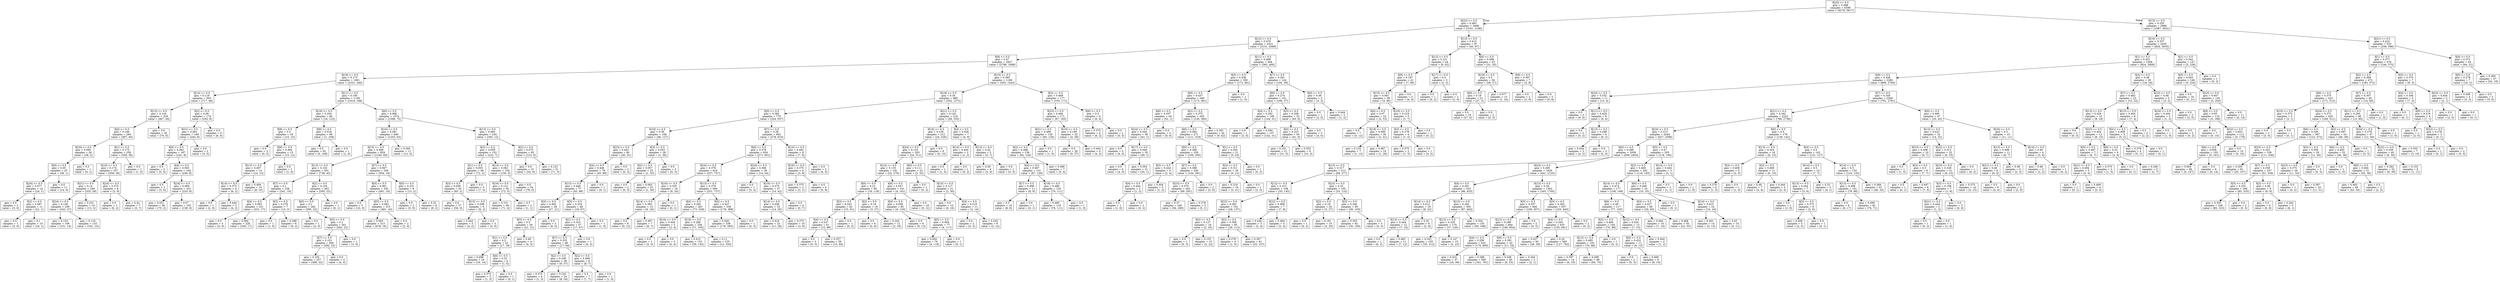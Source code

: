 digraph Tree {
node [shape=box] ;
0 [label="X[20] <= 0.5\ngini = 0.488\nsamples = 6396\nvalue = [4278, 5817]"] ;
1 [label="X[22] <= 0.5\ngini = 0.483\nsamples = 3408\nvalue = [3191, 2186]"] ;
0 -> 1 [labeldistance=2.5, labelangle=45, headlabel="True"] ;
2 [label="X[12] <= 0.5\ngini = 0.479\nsamples = 3321\nvalue = [3151, 2089]"] ;
1 -> 2 ;
3 [label="X[9] <= 0.5\ngini = 0.47\nsamples = 2827\nvalue = [2786, 1689]"] ;
2 -> 3 ;
4 [label="X[19] <= 0.5\ngini = 0.173\nsamples = 1661\nvalue = [2331, 246]"] ;
3 -> 4 ;
5 [label="X[14] <= 0.5\ngini = 0.118\nsamples = 503\nvalue = [717, 48]"] ;
4 -> 5 ;
6 [label="X[15] <= 0.5\ngini = 0.145\nsamples = 329\nvalue = [467, 40]"] ;
5 -> 6 ;
7 [label="X[4] <= 0.5\ngini = 0.166\nsamples = 284\nvalue = [397, 40]"] ;
6 -> 7 ;
8 [label="X[16] <= 0.5\ngini = 0.095\nsamples = 26\nvalue = [38, 2]"] ;
7 -> 8 ;
9 [label="X[0] <= 0.5\ngini = 0.05\nsamples = 25\nvalue = [38, 1]"] ;
8 -> 9 ;
10 [label="X[24] <= 0.5\ngini = 0.077\nsamples = 14\nvalue = [24, 1]"] ;
9 -> 10 ;
11 [label="gini = 0.0\nsamples = 3\nvalue = [3, 0]"] ;
10 -> 11 ;
12 [label="X[2] <= 0.5\ngini = 0.087\nsamples = 11\nvalue = [21, 1]"] ;
10 -> 12 ;
13 [label="gini = 0.0\nsamples = 1\nvalue = [3, 0]"] ;
12 -> 13 ;
14 [label="gini = 0.1\nsamples = 10\nvalue = [18, 1]"] ;
12 -> 14 ;
15 [label="gini = 0.0\nsamples = 11\nvalue = [14, 0]"] ;
9 -> 15 ;
16 [label="gini = 0.0\nsamples = 1\nvalue = [0, 1]"] ;
8 -> 16 ;
17 [label="X[1] <= 0.5\ngini = 0.173\nsamples = 258\nvalue = [359, 38]"] ;
7 -> 17 ;
18 [label="X[16] <= 0.5\ngini = 0.174\nsamples = 257\nvalue = [358, 38]"] ;
17 -> 18 ;
19 [label="X[21] <= 0.5\ngini = 0.14\nsamples = 249\nvalue = [355, 29]"] ;
18 -> 19 ;
20 [label="X[24] <= 0.5\ngini = 0.136\nsamples = 239\nvalue = [342, 27]"] ;
19 -> 20 ;
21 [label="gini = 0.155\nsamples = 106\nvalue = [151, 14]"] ;
20 -> 21 ;
22 [label="gini = 0.119\nsamples = 133\nvalue = [191, 13]"] ;
20 -> 22 ;
23 [label="gini = 0.231\nsamples = 10\nvalue = [13, 2]"] ;
19 -> 23 ;
24 [label="X[24] <= 0.5\ngini = 0.375\nsamples = 8\nvalue = [3, 9]"] ;
18 -> 24 ;
25 [label="gini = 0.0\nsamples = 1\nvalue = [0, 2]"] ;
24 -> 25 ;
26 [label="gini = 0.42\nsamples = 7\nvalue = [3, 7]"] ;
24 -> 26 ;
27 [label="gini = 0.0\nsamples = 1\nvalue = [1, 0]"] ;
17 -> 27 ;
28 [label="gini = 0.0\nsamples = 45\nvalue = [70, 0]"] ;
6 -> 28 ;
29 [label="X[2] <= 0.5\ngini = 0.06\nsamples = 174\nvalue = [250, 8]"] ;
5 -> 29 ;
30 [label="X[21] <= 0.5\ngini = 0.061\nsamples = 169\nvalue = [244, 8]"] ;
29 -> 30 ;
31 [label="X[0] <= 0.5\ngini = 0.062\nsamples = 167\nvalue = [241, 8]"] ;
30 -> 31 ;
32 [label="gini = 0.0\nsamples = 3\nvalue = [5, 0]"] ;
31 -> 32 ;
33 [label="X[4] <= 0.5\ngini = 0.063\nsamples = 164\nvalue = [236, 8]"] ;
31 -> 33 ;
34 [label="gini = 0.0\nsamples = 3\nvalue = [3, 0]"] ;
33 -> 34 ;
35 [label="X[24] <= 0.5\ngini = 0.064\nsamples = 161\nvalue = [233, 8]"] ;
33 -> 35 ;
36 [label="gini = 0.051\nsamples = 56\nvalue = [75, 2]"] ;
35 -> 36 ;
37 [label="gini = 0.07\nsamples = 105\nvalue = [158, 6]"] ;
35 -> 37 ;
38 [label="gini = 0.0\nsamples = 2\nvalue = [3, 0]"] ;
30 -> 38 ;
39 [label="gini = 0.0\nsamples = 5\nvalue = [6, 0]"] ;
29 -> 39 ;
40 [label="X[11] <= 0.5\ngini = 0.195\nsamples = 1158\nvalue = [1614, 198]"] ;
4 -> 40 ;
41 [label="X[16] <= 0.5\ngini = 0.204\nsamples = 84\nvalue = [16, 123]"] ;
40 -> 41 ;
42 [label="X[8] <= 0.5\ngini = 0.5\nsamples = 18\nvalue = [15, 15]"] ;
41 -> 42 ;
43 [label="gini = 0.0\nsamples = 3\nvalue = [0, 3]"] ;
42 -> 43 ;
44 [label="X[6] <= 0.5\ngini = 0.494\nsamples = 15\nvalue = [15, 12]"] ;
42 -> 44 ;
45 [label="X[13] <= 0.5\ngini = 0.497\nsamples = 14\nvalue = [14, 12]"] ;
44 -> 45 ;
46 [label="X[14] <= 0.5\ngini = 0.375\nsamples = 4\nvalue = [6, 2]"] ;
45 -> 46 ;
47 [label="gini = 0.0\nsamples = 1\nvalue = [2, 0]"] ;
46 -> 47 ;
48 [label="gini = 0.444\nsamples = 3\nvalue = [4, 2]"] ;
46 -> 48 ;
49 [label="gini = 0.494\nsamples = 10\nvalue = [8, 10]"] ;
45 -> 49 ;
50 [label="gini = 0.0\nsamples = 1\nvalue = [1, 0]"] ;
44 -> 50 ;
51 [label="X[8] <= 0.5\ngini = 0.018\nsamples = 66\nvalue = [1, 108]"] ;
41 -> 51 ;
52 [label="gini = 0.0\nsamples = 65\nvalue = [0, 108]"] ;
51 -> 52 ;
53 [label="gini = 0.0\nsamples = 1\nvalue = [1, 0]"] ;
51 -> 53 ;
54 [label="X[6] <= 0.5\ngini = 0.086\nsamples = 1074\nvalue = [1598, 75]"] ;
40 -> 54 ;
55 [label="X[16] <= 0.5\ngini = 0.091\nsamples = 840\nvalue = [1253, 63]"] ;
54 -> 55 ;
56 [label="X[15] <= 0.5\ngini = 0.088\nsamples = 829\nvalue = [1240, 60]"] ;
55 -> 56 ;
57 [label="X[13] <= 0.5\ngini = 0.102\nsamples = 501\nvalue = [736, 42]"] ;
56 -> 57 ;
58 [label="X[7] <= 0.5\ngini = 0.1\nsamples = 238\nvalue = [341, 19]"] ;
57 -> 58 ;
59 [label="X[4] <= 0.5\ngini = 0.093\nsamples = 231\nvalue = [331, 17]"] ;
58 -> 59 ;
60 [label="gini = 0.0\nsamples = 3\nvalue = [5, 0]"] ;
59 -> 60 ;
61 [label="gini = 0.094\nsamples = 228\nvalue = [326, 17]"] ;
59 -> 61 ;
62 [label="X[3] <= 0.5\ngini = 0.278\nsamples = 7\nvalue = [10, 2]"] ;
58 -> 62 ;
63 [label="gini = 0.0\nsamples = 1\nvalue = [1, 0]"] ;
62 -> 63 ;
64 [label="gini = 0.298\nsamples = 6\nvalue = [9, 2]"] ;
62 -> 64 ;
65 [label="X[2] <= 0.5\ngini = 0.104\nsamples = 263\nvalue = [395, 23]"] ;
57 -> 65 ;
66 [label="X[0] <= 0.5\ngini = 0.1\nsamples = 262\nvalue = [395, 22]"] ;
65 -> 66 ;
67 [label="gini = 0.0\nsamples = 1\nvalue = [2, 0]"] ;
66 -> 67 ;
68 [label="X[5] <= 0.5\ngini = 0.1\nsamples = 261\nvalue = [393, 22]"] ;
66 -> 68 ;
69 [label="X[7] <= 0.5\ngini = 0.101\nsamples = 260\nvalue = [392, 22]"] ;
68 -> 69 ;
70 [label="gini = 0.102\nsamples = 257\nvalue = [388, 22]"] ;
69 -> 70 ;
71 [label="gini = 0.0\nsamples = 3\nvalue = [4, 0]"] ;
69 -> 71 ;
72 [label="gini = 0.0\nsamples = 1\nvalue = [1, 0]"] ;
68 -> 72 ;
73 [label="gini = 0.0\nsamples = 1\nvalue = [0, 1]"] ;
65 -> 73 ;
74 [label="X[7] <= 0.5\ngini = 0.067\nsamples = 328\nvalue = [504, 18]"] ;
56 -> 74 ;
75 [label="X[0] <= 0.5\ngini = 0.061\nsamples = 320\nvalue = [491, 16]"] ;
74 -> 75 ;
76 [label="gini = 0.0\nsamples = 5\nvalue = [10, 0]"] ;
75 -> 76 ;
77 [label="X[5] <= 0.5\ngini = 0.062\nsamples = 315\nvalue = [481, 16]"] ;
75 -> 77 ;
78 [label="gini = 0.063\nsamples = 313\nvalue = [478, 16]"] ;
77 -> 78 ;
79 [label="gini = 0.0\nsamples = 2\nvalue = [3, 0]"] ;
77 -> 79 ;
80 [label="X[0] <= 0.5\ngini = 0.231\nsamples = 8\nvalue = [13, 2]"] ;
74 -> 80 ;
81 [label="gini = 0.0\nsamples = 2\nvalue = [5, 0]"] ;
80 -> 81 ;
82 [label="gini = 0.32\nsamples = 6\nvalue = [8, 2]"] ;
80 -> 82 ;
83 [label="gini = 0.305\nsamples = 11\nvalue = [13, 3]"] ;
55 -> 83 ;
84 [label="X[13] <= 0.5\ngini = 0.065\nsamples = 234\nvalue = [345, 12]"] ;
54 -> 84 ;
85 [label="X[2] <= 0.5\ngini = 0.059\nsamples = 152\nvalue = [222, 7]"] ;
84 -> 85 ;
86 [label="X[1] <= 0.5\ngini = 0.053\nsamples = 48\nvalue = [72, 2]"] ;
85 -> 86 ;
87 [label="X[3] <= 0.5\ngini = 0.058\nsamples = 43\nvalue = [65, 2]"] ;
86 -> 87 ;
88 [label="gini = 0.0\nsamples = 37\nvalue = [56, 0]"] ;
87 -> 88 ;
89 [label="X[15] <= 0.5\ngini = 0.298\nsamples = 6\nvalue = [9, 2]"] ;
87 -> 89 ;
90 [label="gini = 0.444\nsamples = 3\nvalue = [4, 2]"] ;
89 -> 90 ;
91 [label="gini = 0.0\nsamples = 3\nvalue = [5, 0]"] ;
89 -> 91 ;
92 [label="gini = 0.0\nsamples = 5\nvalue = [7, 0]"] ;
86 -> 92 ;
93 [label="X[14] <= 0.5\ngini = 0.062\nsamples = 104\nvalue = [150, 5]"] ;
85 -> 93 ;
94 [label="X[16] <= 0.5\ngini = 0.121\nsamples = 50\nvalue = [72, 5]"] ;
93 -> 94 ;
95 [label="gini = 0.101\nsamples = 48\nvalue = [71, 4]"] ;
94 -> 95 ;
96 [label="gini = 0.5\nsamples = 2\nvalue = [1, 1]"] ;
94 -> 96 ;
97 [label="gini = 0.0\nsamples = 54\nvalue = [78, 0]"] ;
93 -> 97 ;
98 [label="X[2] <= 0.5\ngini = 0.075\nsamples = 82\nvalue = [123, 5]"] ;
84 -> 98 ;
99 [label="gini = 0.0\nsamples = 31\nvalue = [52, 0]"] ;
98 -> 99 ;
100 [label="gini = 0.123\nsamples = 51\nvalue = [71, 5]"] ;
98 -> 100 ;
101 [label="X[15] <= 0.5\ngini = 0.365\nsamples = 1166\nvalue = [455, 1443]"] ;
3 -> 101 ;
102 [label="X[18] <= 0.5\ngini = 0.34\nsamples = 989\nvalue = [352, 1272]"] ;
101 -> 102 ;
103 [label="X[0] <= 0.5\ngini = 0.382\nsamples = 770\nvalue = [324, 937]"] ;
102 -> 103 ;
104 [label="X[16] <= 0.5\ngini = 0.39\nsamples = 108\nvalue = [46, 127]"] ;
103 -> 104 ;
105 [label="X[23] <= 0.5\ngini = 0.443\nsamples = 80\nvalue = [45, 91]"] ;
104 -> 105 ;
106 [label="X[4] <= 0.5\ngini = 0.446\nsamples = 78\nvalue = [45, 89]"] ;
105 -> 106 ;
107 [label="X[13] <= 0.5\ngini = 0.448\nsamples = 77\nvalue = [45, 88]"] ;
106 -> 107 ;
108 [label="X[3] <= 0.5\ngini = 0.492\nsamples = 29\nvalue = [27, 21]"] ;
107 -> 108 ;
109 [label="X[5] <= 0.5\ngini = 0.5\nsamples = 26\nvalue = [21, 21]"] ;
108 -> 109 ;
110 [label="X[1] <= 0.5\ngini = 0.5\nsamples = 22\nvalue = [17, 18]"] ;
109 -> 110 ;
111 [label="gini = 0.498\nsamples = 18\nvalue = [16, 14]"] ;
110 -> 111 ;
112 [label="X[6] <= 0.5\ngini = 0.32\nsamples = 4\nvalue = [1, 4]"] ;
110 -> 112 ;
113 [label="gini = 0.375\nsamples = 3\nvalue = [1, 3]"] ;
112 -> 113 ;
114 [label="gini = 0.0\nsamples = 1\nvalue = [0, 1]"] ;
112 -> 114 ;
115 [label="gini = 0.49\nsamples = 4\nvalue = [4, 3]"] ;
109 -> 115 ;
116 [label="gini = 0.0\nsamples = 3\nvalue = [6, 0]"] ;
108 -> 116 ;
117 [label="X[5] <= 0.5\ngini = 0.334\nsamples = 48\nvalue = [18, 67]"] ;
107 -> 117 ;
118 [label="X[1] <= 0.5\ngini = 0.323\nsamples = 47\nvalue = [17, 67]"] ;
117 -> 118 ;
119 [label="X[7] <= 0.5\ngini = 0.332\nsamples = 46\nvalue = [17, 64]"] ;
118 -> 119 ;
120 [label="X[2] <= 0.5\ngini = 0.236\nsamples = 38\nvalue = [9, 57]"] ;
119 -> 120 ;
121 [label="gini = 0.375\nsamples = 4\nvalue = [1, 3]"] ;
120 -> 121 ;
122 [label="gini = 0.225\nsamples = 34\nvalue = [8, 54]"] ;
120 -> 122 ;
123 [label="X[2] <= 0.5\ngini = 0.498\nsamples = 8\nvalue = [8, 7]"] ;
119 -> 123 ;
124 [label="gini = 0.5\nsamples = 7\nvalue = [7, 7]"] ;
123 -> 124 ;
125 [label="gini = 0.0\nsamples = 1\nvalue = [1, 0]"] ;
123 -> 125 ;
126 [label="gini = 0.0\nsamples = 1\nvalue = [0, 3]"] ;
118 -> 126 ;
127 [label="gini = 0.0\nsamples = 1\nvalue = [1, 0]"] ;
117 -> 127 ;
128 [label="gini = 0.0\nsamples = 1\nvalue = [0, 1]"] ;
106 -> 128 ;
129 [label="gini = 0.0\nsamples = 2\nvalue = [0, 2]"] ;
105 -> 129 ;
130 [label="X[3] <= 0.5\ngini = 0.053\nsamples = 28\nvalue = [1, 36]"] ;
104 -> 130 ;
131 [label="X[2] <= 0.5\ngini = 0.057\nsamples = 25\nvalue = [1, 33]"] ;
130 -> 131 ;
132 [label="gini = 0.0\nsamples = 2\nvalue = [0, 3]"] ;
131 -> 132 ;
133 [label="gini = 0.062\nsamples = 23\nvalue = [1, 30]"] ;
131 -> 133 ;
134 [label="gini = 0.0\nsamples = 3\nvalue = [0, 3]"] ;
130 -> 134 ;
135 [label="X[7] <= 0.5\ngini = 0.38\nsamples = 662\nvalue = [278, 810]"] ;
103 -> 135 ;
136 [label="X[6] <= 0.5\ngini = 0.378\nsamples = 654\nvalue = [271, 801]"] ;
135 -> 136 ;
137 [label="X[24] <= 0.5\ngini = 0.378\nsamples = 616\nvalue = [257, 757]"] ;
136 -> 137 ;
138 [label="X[16] <= 0.5\ngini = 0.355\nsamples = 16\nvalue = [6, 20]"] ;
137 -> 138 ;
139 [label="X[14] <= 0.5\ngini = 0.365\nsamples = 15\nvalue = [6, 19]"] ;
138 -> 139 ;
140 [label="gini = 0.0\nsamples = 8\nvalue = [0, 12]"] ;
139 -> 140 ;
141 [label="gini = 0.497\nsamples = 7\nvalue = [6, 7]"] ;
139 -> 141 ;
142 [label="gini = 0.0\nsamples = 1\nvalue = [0, 1]"] ;
138 -> 142 ;
143 [label="X[13] <= 0.5\ngini = 0.379\nsamples = 600\nvalue = [251, 737]"] ;
137 -> 143 ;
144 [label="X[4] <= 0.5\ngini = 0.292\nsamples = 261\nvalue = [73, 339]"] ;
143 -> 144 ;
145 [label="X[16] <= 0.5\ngini = 0.444\nsamples = 3\nvalue = [2, 4]"] ;
144 -> 145 ;
146 [label="gini = 0.0\nsamples = 1\nvalue = [2, 0]"] ;
145 -> 146 ;
147 [label="gini = 0.0\nsamples = 2\nvalue = [0, 4]"] ;
145 -> 147 ;
148 [label="X[16] <= 0.5\ngini = 0.289\nsamples = 258\nvalue = [71, 335]"] ;
144 -> 148 ;
149 [label="gini = 0.415\nsamples = 133\nvalue = [59, 142]"] ;
148 -> 149 ;
150 [label="gini = 0.11\nsamples = 125\nvalue = [12, 193]"] ;
148 -> 150 ;
151 [label="X[5] <= 0.5\ngini = 0.427\nsamples = 339\nvalue = [178, 398]"] ;
143 -> 151 ;
152 [label="gini = 0.428\nsamples = 338\nvalue = [178, 395]"] ;
151 -> 152 ;
153 [label="gini = 0.0\nsamples = 1\nvalue = [0, 3]"] ;
151 -> 153 ;
154 [label="X[24] <= 0.5\ngini = 0.366\nsamples = 38\nvalue = [14, 44]"] ;
136 -> 154 ;
155 [label="gini = 0.0\nsamples = 1\nvalue = [0, 2]"] ;
154 -> 155 ;
156 [label="X[16] <= 0.5\ngini = 0.375\nsamples = 37\nvalue = [14, 42]"] ;
154 -> 156 ;
157 [label="X[14] <= 0.5\ngini = 0.408\nsamples = 33\nvalue = [14, 35]"] ;
156 -> 157 ;
158 [label="gini = 0.418\nsamples = 23\nvalue = [11, 26]"] ;
157 -> 158 ;
159 [label="gini = 0.375\nsamples = 10\nvalue = [3, 9]"] ;
157 -> 159 ;
160 [label="gini = 0.0\nsamples = 4\nvalue = [0, 7]"] ;
156 -> 160 ;
161 [label="X[14] <= 0.5\ngini = 0.492\nsamples = 8\nvalue = [7, 9]"] ;
135 -> 161 ;
162 [label="X[16] <= 0.5\ngini = 0.375\nsamples = 6\nvalue = [3, 9]"] ;
161 -> 162 ;
163 [label="gini = 0.375\nsamples = 2\nvalue = [3, 1]"] ;
162 -> 163 ;
164 [label="gini = 0.0\nsamples = 4\nvalue = [0, 8]"] ;
162 -> 164 ;
165 [label="gini = 0.0\nsamples = 2\nvalue = [4, 0]"] ;
161 -> 165 ;
166 [label="X[21] <= 0.5\ngini = 0.142\nsamples = 219\nvalue = [28, 335]"] ;
102 -> 166 ;
167 [label="X[16] <= 0.5\ngini = 0.128\nsamples = 212\nvalue = [24, 326]"] ;
166 -> 167 ;
168 [label="X[24] <= 0.5\ngini = 0.133\nsamples = 203\nvalue = [24, 311]"] ;
167 -> 168 ;
169 [label="X[14] <= 0.5\ngini = 0.135\nsamples = 181\nvalue = [22, 279]"] ;
168 -> 169 ;
170 [label="X[6] <= 0.5\ngini = 0.23\nsamples = 80\nvalue = [18, 118]"] ;
169 -> 170 ;
171 [label="X[3] <= 0.5\ngini = 0.243\nsamples = 62\nvalue = [15, 91]"] ;
170 -> 171 ;
172 [label="X[4] <= 0.5\ngini = 0.247\nsamples = 61\nvalue = [15, 89]"] ;
171 -> 172 ;
173 [label="gini = 0.0\nsamples = 3\nvalue = [0, 5]"] ;
172 -> 173 ;
174 [label="gini = 0.257\nsamples = 58\nvalue = [15, 84]"] ;
172 -> 174 ;
175 [label="gini = 0.0\nsamples = 1\nvalue = [0, 2]"] ;
171 -> 175 ;
176 [label="X[2] <= 0.5\ngini = 0.18\nsamples = 18\nvalue = [3, 27]"] ;
170 -> 176 ;
177 [label="gini = 0.0\nsamples = 6\nvalue = [0, 9]"] ;
176 -> 177 ;
178 [label="gini = 0.245\nsamples = 12\nvalue = [3, 18]"] ;
176 -> 178 ;
179 [label="X[6] <= 0.5\ngini = 0.047\nsamples = 101\nvalue = [4, 161]"] ;
169 -> 179 ;
180 [label="X[0] <= 0.5\ngini = 0.058\nsamples = 83\nvalue = [4, 130]"] ;
179 -> 180 ;
181 [label="gini = 0.0\nsamples = 6\nvalue = [0, 13]"] ;
180 -> 181 ;
182 [label="X[5] <= 0.5\ngini = 0.064\nsamples = 77\nvalue = [4, 117]"] ;
180 -> 182 ;
183 [label="gini = 0.064\nsamples = 76\nvalue = [4, 116]"] ;
182 -> 183 ;
184 [label="gini = 0.0\nsamples = 1\nvalue = [0, 1]"] ;
182 -> 184 ;
185 [label="gini = 0.0\nsamples = 18\nvalue = [0, 31]"] ;
179 -> 185 ;
186 [label="X[0] <= 0.5\ngini = 0.111\nsamples = 22\nvalue = [2, 32]"] ;
168 -> 186 ;
187 [label="gini = 0.0\nsamples = 1\nvalue = [0, 2]"] ;
186 -> 187 ;
188 [label="X[14] <= 0.5\ngini = 0.117\nsamples = 21\nvalue = [2, 30]"] ;
186 -> 188 ;
189 [label="gini = 0.0\nsamples = 10\nvalue = [0, 16]"] ;
188 -> 189 ;
190 [label="X[4] <= 0.5\ngini = 0.219\nsamples = 11\nvalue = [2, 14]"] ;
188 -> 190 ;
191 [label="gini = 0.0\nsamples = 2\nvalue = [0, 2]"] ;
190 -> 191 ;
192 [label="gini = 0.245\nsamples = 9\nvalue = [2, 12]"] ;
190 -> 192 ;
193 [label="gini = 0.0\nsamples = 9\nvalue = [0, 15]"] ;
167 -> 193 ;
194 [label="X[4] <= 0.5\ngini = 0.426\nsamples = 7\nvalue = [4, 9]"] ;
166 -> 194 ;
195 [label="X[14] <= 0.5\ngini = 0.444\nsamples = 2\nvalue = [1, 2]"] ;
194 -> 195 ;
196 [label="gini = 0.0\nsamples = 1\nvalue = [1, 0]"] ;
195 -> 196 ;
197 [label="gini = 0.0\nsamples = 1\nvalue = [0, 2]"] ;
195 -> 197 ;
198 [label="X[13] <= 0.5\ngini = 0.42\nsamples = 5\nvalue = [3, 7]"] ;
194 -> 198 ;
199 [label="gini = 0.49\nsamples = 4\nvalue = [3, 4]"] ;
198 -> 199 ;
200 [label="gini = 0.0\nsamples = 1\nvalue = [0, 3]"] ;
198 -> 200 ;
201 [label="X[3] <= 0.5\ngini = 0.469\nsamples = 177\nvalue = [103, 171]"] ;
101 -> 201 ;
202 [label="X[23] <= 0.5\ngini = 0.466\nsamples = 171\nvalue = [97, 165]"] ;
201 -> 202 ;
203 [label="X[21] <= 0.5\ngini = 0.489\nsamples = 139\nvalue = [93, 126]"] ;
202 -> 203 ;
204 [label="X[2] <= 0.5\ngini = 0.488\nsamples = 138\nvalue = [92, 126]"] ;
203 -> 204 ;
205 [label="X[4] <= 0.5\ngini = 0.487\nsamples = 131\nvalue = [87, 120]"] ;
204 -> 205 ;
206 [label="X[7] <= 0.5\ngini = 0.498\nsamples = 11\nvalue = [8, 9]"] ;
205 -> 206 ;
207 [label="gini = 0.5\nsamples = 10\nvalue = [8, 8]"] ;
206 -> 207 ;
208 [label="gini = 0.0\nsamples = 1\nvalue = [0, 1]"] ;
206 -> 208 ;
209 [label="X[18] <= 0.5\ngini = 0.486\nsamples = 120\nvalue = [79, 111]"] ;
205 -> 209 ;
210 [label="gini = 0.485\nsamples = 119\nvalue = [78, 111]"] ;
209 -> 210 ;
211 [label="gini = 0.0\nsamples = 1\nvalue = [1, 0]"] ;
209 -> 211 ;
212 [label="gini = 0.496\nsamples = 7\nvalue = [5, 6]"] ;
204 -> 212 ;
213 [label="gini = 0.0\nsamples = 1\nvalue = [1, 0]"] ;
203 -> 213 ;
214 [label="X[19] <= 0.5\ngini = 0.169\nsamples = 32\nvalue = [4, 39]"] ;
202 -> 214 ;
215 [label="gini = 0.0\nsamples = 28\nvalue = [0, 37]"] ;
214 -> 215 ;
216 [label="gini = 0.444\nsamples = 4\nvalue = [4, 2]"] ;
214 -> 216 ;
217 [label="X[6] <= 0.5\ngini = 0.5\nsamples = 6\nvalue = [6, 6]"] ;
201 -> 217 ;
218 [label="gini = 0.375\nsamples = 4\nvalue = [6, 2]"] ;
217 -> 218 ;
219 [label="gini = 0.0\nsamples = 2\nvalue = [0, 4]"] ;
217 -> 219 ;
220 [label="X[11] <= 0.5\ngini = 0.499\nsamples = 494\nvalue = [365, 400]"] ;
2 -> 220 ;
221 [label="X[5] <= 0.5\ngini = 0.438\nsamples = 350\nvalue = [173, 361]"] ;
220 -> 221 ;
222 [label="X[9] <= 0.5\ngini = 0.437\nsamples = 349\nvalue = [172, 361]"] ;
221 -> 222 ;
223 [label="X[6] <= 0.5\ngini = 0.037\nsamples = 44\nvalue = [52, 1]"] ;
222 -> 223 ;
224 [label="X[24] <= 0.5\ngini = 0.044\nsamples = 39\nvalue = [43, 1]"] ;
223 -> 224 ;
225 [label="gini = 0.0\nsamples = 4\nvalue = [4, 0]"] ;
224 -> 225 ;
226 [label="X[17] <= 0.5\ngini = 0.049\nsamples = 35\nvalue = [39, 1]"] ;
224 -> 226 ;
227 [label="gini = 0.0\nsamples = 4\nvalue = [4, 0]"] ;
226 -> 227 ;
228 [label="gini = 0.054\nsamples = 31\nvalue = [35, 1]"] ;
226 -> 228 ;
229 [label="gini = 0.0\nsamples = 5\nvalue = [9, 0]"] ;
223 -> 229 ;
230 [label="X[2] <= 0.5\ngini = 0.375\nsamples = 305\nvalue = [120, 360]"] ;
222 -> 230 ;
231 [label="X[6] <= 0.5\ngini = 0.384\nsamples = 271\nvalue = [111, 318]"] ;
230 -> 231 ;
232 [label="X[0] <= 0.5\ngini = 0.389\nsamples = 250\nvalue = [106, 295]"] ;
231 -> 232 ;
233 [label="X[3] <= 0.5\ngini = 0.444\nsamples = 5\nvalue = [2, 4]"] ;
232 -> 233 ;
234 [label="X[4] <= 0.5\ngini = 0.444\nsamples = 2\nvalue = [1, 2]"] ;
233 -> 234 ;
235 [label="gini = 0.0\nsamples = 1\nvalue = [1, 0]"] ;
234 -> 235 ;
236 [label="gini = 0.0\nsamples = 1\nvalue = [0, 2]"] ;
234 -> 236 ;
237 [label="gini = 0.444\nsamples = 3\nvalue = [1, 2]"] ;
233 -> 237 ;
238 [label="X[7] <= 0.5\ngini = 0.388\nsamples = 245\nvalue = [104, 291]"] ;
232 -> 238 ;
239 [label="X[23] <= 0.5\ngini = 0.379\nsamples = 243\nvalue = [99, 291]"] ;
238 -> 239 ;
240 [label="gini = 0.37\nsamples = 240\nvalue = [94, 290]"] ;
239 -> 240 ;
241 [label="gini = 0.278\nsamples = 3\nvalue = [5, 1]"] ;
239 -> 241 ;
242 [label="gini = 0.0\nsamples = 2\nvalue = [5, 0]"] ;
238 -> 242 ;
243 [label="X[1] <= 0.5\ngini = 0.293\nsamples = 21\nvalue = [5, 23]"] ;
231 -> 243 ;
244 [label="X[3] <= 0.5\ngini = 0.311\nsamples = 20\nvalue = [5, 21]"] ;
243 -> 244 ;
245 [label="gini = 0.219\nsamples = 19\nvalue = [3, 21]"] ;
244 -> 245 ;
246 [label="gini = 0.0\nsamples = 1\nvalue = [2, 0]"] ;
244 -> 246 ;
247 [label="gini = 0.0\nsamples = 1\nvalue = [0, 2]"] ;
243 -> 247 ;
248 [label="gini = 0.291\nsamples = 34\nvalue = [9, 42]"] ;
230 -> 248 ;
249 [label="gini = 0.0\nsamples = 1\nvalue = [1, 0]"] ;
221 -> 249 ;
250 [label="X[7] <= 0.5\ngini = 0.281\nsamples = 144\nvalue = [192, 39]"] ;
220 -> 250 ;
251 [label="X[6] <= 0.5\ngini = 0.274\nsamples = 141\nvalue = [189, 37]"] ;
250 -> 251 ;
252 [label="X[4] <= 0.5\ngini = 0.292\nsamples = 108\nvalue = [144, 31]"] ;
251 -> 252 ;
253 [label="gini = 0.0\nsamples = 1\nvalue = [2, 0]"] ;
252 -> 253 ;
254 [label="gini = 0.294\nsamples = 107\nvalue = [142, 31]"] ;
252 -> 254 ;
255 [label="X[3] <= 0.5\ngini = 0.208\nsamples = 33\nvalue = [45, 6]"] ;
251 -> 255 ;
256 [label="X[0] <= 0.5\ngini = 0.223\nsamples = 30\nvalue = [41, 6]"] ;
255 -> 256 ;
257 [label="gini = 0.161\nsamples = 21\nvalue = [31, 3]"] ;
256 -> 257 ;
258 [label="gini = 0.355\nsamples = 9\nvalue = [10, 3]"] ;
256 -> 258 ;
259 [label="gini = 0.0\nsamples = 3\nvalue = [4, 0]"] ;
255 -> 259 ;
260 [label="X[0] <= 0.5\ngini = 0.48\nsamples = 3\nvalue = [3, 2]"] ;
250 -> 260 ;
261 [label="gini = 0.0\nsamples = 1\nvalue = [2, 0]"] ;
260 -> 261 ;
262 [label="gini = 0.444\nsamples = 2\nvalue = [1, 2]"] ;
260 -> 262 ;
263 [label="X[13] <= 0.5\ngini = 0.413\nsamples = 87\nvalue = [40, 97]"] ;
1 -> 263 ;
264 [label="X[12] <= 0.5\ngini = 0.221\nsamples = 44\nvalue = [9, 62]"] ;
263 -> 264 ;
265 [label="X[8] <= 0.5\ngini = 0.187\nsamples = 41\nvalue = [7, 60]"] ;
264 -> 265 ;
266 [label="X[15] <= 0.5\ngini = 0.091\nsamples = 38\nvalue = [3, 60]"] ;
265 -> 266 ;
267 [label="X[4] <= 0.5\ngini = 0.07\nsamples = 33\nvalue = [2, 53]"] ;
266 -> 267 ;
268 [label="gini = 0.0\nsamples = 7\nvalue = [0, 12]"] ;
267 -> 268 ;
269 [label="X[18] <= 0.5\ngini = 0.089\nsamples = 26\nvalue = [2, 41]"] ;
267 -> 269 ;
270 [label="gini = 0.133\nsamples = 7\nvalue = [1, 13]"] ;
269 -> 270 ;
271 [label="gini = 0.067\nsamples = 19\nvalue = [1, 28]"] ;
269 -> 271 ;
272 [label="X[19] <= 0.5\ngini = 0.219\nsamples = 5\nvalue = [1, 7]"] ;
266 -> 272 ;
273 [label="X[2] <= 0.5\ngini = 0.278\nsamples = 4\nvalue = [1, 5]"] ;
272 -> 273 ;
274 [label="gini = 0.375\nsamples = 3\nvalue = [1, 3]"] ;
273 -> 274 ;
275 [label="gini = 0.0\nsamples = 1\nvalue = [0, 2]"] ;
273 -> 275 ;
276 [label="gini = 0.0\nsamples = 1\nvalue = [0, 2]"] ;
272 -> 276 ;
277 [label="gini = 0.0\nsamples = 3\nvalue = [4, 0]"] ;
265 -> 277 ;
278 [label="X[17] <= 0.5\ngini = 0.5\nsamples = 3\nvalue = [2, 2]"] ;
264 -> 278 ;
279 [label="gini = 0.0\nsamples = 1\nvalue = [0, 2]"] ;
278 -> 279 ;
280 [label="gini = 0.0\nsamples = 2\nvalue = [2, 0]"] ;
278 -> 280 ;
281 [label="X[6] <= 0.5\ngini = 0.498\nsamples = 43\nvalue = [31, 35]"] ;
263 -> 281 ;
282 [label="X[18] <= 0.5\ngini = 0.5\nsamples = 36\nvalue = [28, 27]"] ;
281 -> 282 ;
283 [label="X[9] <= 0.5\ngini = 0.18\nsamples = 21\nvalue = [27, 3]"] ;
282 -> 283 ;
284 [label="gini = 0.0\nsamples = 19\nvalue = [27, 0]"] ;
283 -> 284 ;
285 [label="gini = 0.0\nsamples = 2\nvalue = [0, 3]"] ;
283 -> 285 ;
286 [label="gini = 0.077\nsamples = 15\nvalue = [1, 24]"] ;
282 -> 286 ;
287 [label="X[9] <= 0.5\ngini = 0.397\nsamples = 7\nvalue = [3, 8]"] ;
281 -> 287 ;
288 [label="gini = 0.0\nsamples = 2\nvalue = [3, 0]"] ;
287 -> 288 ;
289 [label="gini = 0.0\nsamples = 5\nvalue = [0, 8]"] ;
287 -> 289 ;
290 [label="X[15] <= 0.5\ngini = 0.355\nsamples = 2988\nvalue = [1087, 3631]"] ;
0 -> 290 [labeldistance=2.5, labelangle=-45, headlabel="False"] ;
291 [label="X[16] <= 0.5\ngini = 0.337\nsamples = 2455\nvalue = [829, 3035]"] ;
290 -> 291 ;
292 [label="X[1] <= 0.5\ngini = 0.351\nsamples = 2308\nvalue = [824, 2809]"] ;
291 -> 292 ;
293 [label="X[9] <= 0.5\ngini = 0.348\nsamples = 2280\nvalue = [806, 2785]"] ;
292 -> 293 ;
294 [label="X[24] <= 0.5\ngini = 0.332\nsamples = 11\nvalue = [15, 4]"] ;
293 -> 294 ;
295 [label="gini = 0.0\nsamples = 3\nvalue = [6, 0]"] ;
294 -> 295 ;
296 [label="X[11] <= 0.5\ngini = 0.426\nsamples = 8\nvalue = [9, 4]"] ;
294 -> 296 ;
297 [label="gini = 0.0\nsamples = 2\nvalue = [0, 2]"] ;
296 -> 297 ;
298 [label="X[13] <= 0.5\ngini = 0.298\nsamples = 6\nvalue = [9, 2]"] ;
296 -> 298 ;
299 [label="gini = 0.444\nsamples = 3\nvalue = [4, 2]"] ;
298 -> 299 ;
300 [label="gini = 0.0\nsamples = 3\nvalue = [5, 0]"] ;
298 -> 300 ;
301 [label="X[7] <= 0.5\ngini = 0.345\nsamples = 2269\nvalue = [791, 2781]"] ;
293 -> 301 ;
302 [label="X[21] <= 0.5\ngini = 0.342\nsamples = 2222\nvalue = [766, 2738]"] ;
301 -> 302 ;
303 [label="X[24] <= 0.5\ngini = 0.313\nsamples = 2044\nvalue = [627, 2596]"] ;
302 -> 303 ;
304 [label="X[0] <= 0.5\ngini = 0.289\nsamples = 1839\nvalue = [509, 2402]"] ;
303 -> 304 ;
305 [label="X[13] <= 0.5\ngini = 0.317\nsamples = 213\nvalue = [68, 277]"] ;
304 -> 305 ;
306 [label="X[12] <= 0.5\ngini = 0.313\nsamples = 108\nvalue = [35, 145]"] ;
305 -> 306 ;
307 [label="X[23] <= 0.5\ngini = 0.282\nsamples = 101\nvalue = [28, 137]"] ;
306 -> 307 ;
308 [label="X[2] <= 0.5\ngini = 0.137\nsamples = 16\nvalue = [2, 25]"] ;
307 -> 308 ;
309 [label="gini = 0.0\nsamples = 1\nvalue = [0, 3]"] ;
308 -> 309 ;
310 [label="gini = 0.153\nsamples = 15\nvalue = [2, 22]"] ;
308 -> 310 ;
311 [label="X[2] <= 0.5\ngini = 0.306\nsamples = 85\nvalue = [26, 112]"] ;
307 -> 311 ;
312 [label="gini = 0.278\nsamples = 4\nvalue = [1, 5]"] ;
311 -> 312 ;
313 [label="gini = 0.307\nsamples = 81\nvalue = [25, 107]"] ;
311 -> 313 ;
314 [label="X[22] <= 0.5\ngini = 0.498\nsamples = 7\nvalue = [7, 8]"] ;
306 -> 314 ;
315 [label="gini = 0.444\nsamples = 3\nvalue = [2, 4]"] ;
314 -> 315 ;
316 [label="gini = 0.494\nsamples = 4\nvalue = [5, 4]"] ;
314 -> 316 ;
317 [label="X[23] <= 0.5\ngini = 0.32\nsamples = 105\nvalue = [33, 132]"] ;
305 -> 317 ;
318 [label="X[2] <= 0.5\ngini = 0.18\nsamples = 20\nvalue = [3, 27]"] ;
317 -> 318 ;
319 [label="gini = 0.0\nsamples = 1\nvalue = [0, 2]"] ;
318 -> 319 ;
320 [label="gini = 0.191\nsamples = 19\nvalue = [3, 25]"] ;
318 -> 320 ;
321 [label="X[3] <= 0.5\ngini = 0.346\nsamples = 85\nvalue = [30, 105]"] ;
317 -> 321 ;
322 [label="gini = 0.355\nsamples = 82\nvalue = [30, 100]"] ;
321 -> 322 ;
323 [label="gini = 0.0\nsamples = 3\nvalue = [0, 5]"] ;
321 -> 323 ;
324 [label="X[23] <= 0.5\ngini = 0.285\nsamples = 1626\nvalue = [441, 2125]"] ;
304 -> 324 ;
325 [label="X[4] <= 0.5\ngini = 0.301\nsamples = 323\nvalue = [96, 425]"] ;
324 -> 325 ;
326 [label="X[14] <= 0.5\ngini = 0.412\nsamples = 18\nvalue = [9, 22]"] ;
325 -> 326 ;
327 [label="X[13] <= 0.5\ngini = 0.444\nsamples = 12\nvalue = [7, 14]"] ;
326 -> 327 ;
328 [label="gini = 0.0\nsamples = 1\nvalue = [0, 2]"] ;
327 -> 328 ;
329 [label="gini = 0.465\nsamples = 11\nvalue = [7, 12]"] ;
327 -> 329 ;
330 [label="gini = 0.32\nsamples = 6\nvalue = [2, 8]"] ;
326 -> 330 ;
331 [label="X[13] <= 0.5\ngini = 0.292\nsamples = 305\nvalue = [87, 403]"] ;
325 -> 331 ;
332 [label="X[12] <= 0.5\ngini = 0.235\nsamples = 170\nvalue = [37, 235]"] ;
331 -> 332 ;
333 [label="gini = 0.243\nsamples = 155\nvalue = [35, 212]"] ;
332 -> 333 ;
334 [label="gini = 0.147\nsamples = 15\nvalue = [2, 23]"] ;
332 -> 334 ;
335 [label="gini = 0.354\nsamples = 135\nvalue = [50, 168]"] ;
331 -> 335 ;
336 [label="X[13] <= 0.5\ngini = 0.28\nsamples = 1303\nvalue = [345, 1700]"] ;
324 -> 336 ;
337 [label="X[5] <= 0.5\ngini = 0.297\nsamples = 666\nvalue = [190, 857]"] ;
336 -> 337 ;
338 [label="X[12] <= 0.5\ngini = 0.298\nsamples = 664\nvalue = [190, 854]"] ;
337 -> 338 ;
339 [label="X[4] <= 0.5\ngini = 0.299\nsamples = 622\nvalue = [179, 800]"] ;
338 -> 339 ;
340 [label="gini = 0.432\nsamples = 37\nvalue = [18, 39]"] ;
339 -> 340 ;
341 [label="gini = 0.288\nsamples = 585\nvalue = [161, 761]"] ;
339 -> 341 ;
342 [label="X[6] <= 0.5\ngini = 0.281\nsamples = 42\nvalue = [11, 54]"] ;
338 -> 342 ;
343 [label="gini = 0.248\nsamples = 40\nvalue = [9, 53]"] ;
342 -> 343 ;
344 [label="gini = 0.444\nsamples = 2\nvalue = [2, 1]"] ;
342 -> 344 ;
345 [label="gini = 0.0\nsamples = 2\nvalue = [0, 3]"] ;
337 -> 345 ;
346 [label="X[5] <= 0.5\ngini = 0.262\nsamples = 637\nvalue = [155, 843]"] ;
336 -> 346 ;
347 [label="X[4] <= 0.5\ngini = 0.263\nsamples = 635\nvalue = [155, 841]"] ;
346 -> 347 ;
348 [label="gini = 0.437\nsamples = 50\nvalue = [28, 59]"] ;
347 -> 348 ;
349 [label="gini = 0.24\nsamples = 585\nvalue = [127, 782]"] ;
347 -> 349 ;
350 [label="gini = 0.0\nsamples = 2\nvalue = [0, 2]"] ;
346 -> 350 ;
351 [label="X[5] <= 0.5\ngini = 0.47\nsamples = 205\nvalue = [118, 194]"] ;
303 -> 351 ;
352 [label="X[2] <= 0.5\ngini = 0.469\nsamples = 202\nvalue = [116, 193]"] ;
351 -> 352 ;
353 [label="X[14] <= 0.5\ngini = 0.474\nsamples = 177\nvalue = [106, 168]"] ;
352 -> 353 ;
354 [label="X[6] <= 0.5\ngini = 0.49\nsamples = 117\nvalue = [77, 103]"] ;
353 -> 354 ;
355 [label="X[3] <= 0.5\ngini = 0.494\nsamples = 104\nvalue = [70, 88]"] ;
354 -> 355 ;
356 [label="X[13] <= 0.5\ngini = 0.495\nsamples = 103\nvalue = [70, 86]"] ;
355 -> 356 ;
357 [label="gini = 0.397\nsamples = 14\nvalue = [6, 16]"] ;
356 -> 357 ;
358 [label="gini = 0.499\nsamples = 89\nvalue = [64, 70]"] ;
356 -> 358 ;
359 [label="gini = 0.0\nsamples = 1\nvalue = [0, 2]"] ;
355 -> 359 ;
360 [label="X[12] <= 0.5\ngini = 0.434\nsamples = 13\nvalue = [7, 15]"] ;
354 -> 360 ;
361 [label="X[0] <= 0.5\ngini = 0.432\nsamples = 11\nvalue = [6, 13]"] ;
360 -> 361 ;
362 [label="gini = 0.0\nsamples = 2\nvalue = [0, 3]"] ;
361 -> 362 ;
363 [label="gini = 0.469\nsamples = 9\nvalue = [6, 10]"] ;
361 -> 363 ;
364 [label="gini = 0.444\nsamples = 2\nvalue = [1, 2]"] ;
360 -> 364 ;
365 [label="X[4] <= 0.5\ngini = 0.427\nsamples = 60\nvalue = [29, 65]"] ;
353 -> 365 ;
366 [label="gini = 0.484\nsamples = 10\nvalue = [7, 10]"] ;
365 -> 366 ;
367 [label="gini = 0.408\nsamples = 50\nvalue = [22, 55]"] ;
365 -> 367 ;
368 [label="X[6] <= 0.5\ngini = 0.408\nsamples = 25\nvalue = [10, 25]"] ;
352 -> 368 ;
369 [label="gini = 0.0\nsamples = 1\nvalue = [0, 1]"] ;
368 -> 369 ;
370 [label="X[14] <= 0.5\ngini = 0.415\nsamples = 24\nvalue = [10, 24]"] ;
368 -> 370 ;
371 [label="gini = 0.401\nsamples = 14\nvalue = [5, 13]"] ;
370 -> 371 ;
372 [label="gini = 0.43\nsamples = 10\nvalue = [5, 11]"] ;
370 -> 372 ;
373 [label="X[14] <= 0.5\ngini = 0.444\nsamples = 3\nvalue = [2, 1]"] ;
351 -> 373 ;
374 [label="gini = 0.5\nsamples = 2\nvalue = [1, 1]"] ;
373 -> 374 ;
375 [label="gini = 0.0\nsamples = 1\nvalue = [1, 0]"] ;
373 -> 375 ;
376 [label="X[0] <= 0.5\ngini = 0.5\nsamples = 178\nvalue = [139, 142]"] ;
302 -> 376 ;
377 [label="X[13] <= 0.5\ngini = 0.454\nsamples = 16\nvalue = [8, 15]"] ;
376 -> 377 ;
378 [label="X[3] <= 0.5\ngini = 0.408\nsamples = 5\nvalue = [2, 5]"] ;
377 -> 378 ;
379 [label="gini = 0.278\nsamples = 4\nvalue = [1, 5]"] ;
378 -> 379 ;
380 [label="gini = 0.0\nsamples = 1\nvalue = [1, 0]"] ;
378 -> 380 ;
381 [label="X[3] <= 0.5\ngini = 0.469\nsamples = 11\nvalue = [6, 10]"] ;
377 -> 381 ;
382 [label="gini = 0.48\nsamples = 7\nvalue = [4, 6]"] ;
381 -> 382 ;
383 [label="gini = 0.444\nsamples = 4\nvalue = [2, 4]"] ;
381 -> 383 ;
384 [label="X[4] <= 0.5\ngini = 0.5\nsamples = 162\nvalue = [131, 127]"] ;
376 -> 384 ;
385 [label="X[14] <= 0.5\ngini = 0.5\nsamples = 10\nvalue = [7, 7]"] ;
384 -> 385 ;
386 [label="X[13] <= 0.5\ngini = 0.444\nsamples = 7\nvalue = [3, 6]"] ;
385 -> 386 ;
387 [label="gini = 0.0\nsamples = 1\nvalue = [1, 0]"] ;
386 -> 387 ;
388 [label="X[5] <= 0.5\ngini = 0.375\nsamples = 6\nvalue = [2, 6]"] ;
386 -> 388 ;
389 [label="gini = 0.408\nsamples = 5\nvalue = [2, 5]"] ;
388 -> 389 ;
390 [label="gini = 0.0\nsamples = 1\nvalue = [0, 1]"] ;
388 -> 390 ;
391 [label="gini = 0.32\nsamples = 3\nvalue = [4, 1]"] ;
385 -> 391 ;
392 [label="X[14] <= 0.5\ngini = 0.5\nsamples = 152\nvalue = [124, 120]"] ;
384 -> 392 ;
393 [label="X[13] <= 0.5\ngini = 0.498\nsamples = 101\nvalue = [78, 88]"] ;
392 -> 393 ;
394 [label="gini = 0.0\nsamples = 9\nvalue = [0, 17]"] ;
393 -> 394 ;
395 [label="gini = 0.499\nsamples = 92\nvalue = [78, 71]"] ;
393 -> 395 ;
396 [label="gini = 0.484\nsamples = 51\nvalue = [46, 32]"] ;
392 -> 396 ;
397 [label="X[0] <= 0.5\ngini = 0.465\nsamples = 47\nvalue = [25, 43]"] ;
301 -> 397 ;
398 [label="X[13] <= 0.5\ngini = 0.423\nsamples = 32\nvalue = [14, 32]"] ;
397 -> 398 ;
399 [label="X[23] <= 0.5\ngini = 0.498\nsamples = 10\nvalue = [8, 7]"] ;
398 -> 399 ;
400 [label="gini = 0.0\nsamples = 1\nvalue = [1, 0]"] ;
399 -> 400 ;
401 [label="X[3] <= 0.5\ngini = 0.5\nsamples = 9\nvalue = [7, 7]"] ;
399 -> 401 ;
402 [label="gini = 0.0\nsamples = 1\nvalue = [0, 1]"] ;
401 -> 402 ;
403 [label="gini = 0.497\nsamples = 8\nvalue = [7, 6]"] ;
401 -> 403 ;
404 [label="X[22] <= 0.5\ngini = 0.312\nsamples = 22\nvalue = [6, 25]"] ;
398 -> 404 ;
405 [label="X[23] <= 0.5\ngini = 0.328\nsamples = 21\nvalue = [6, 23]"] ;
404 -> 405 ;
406 [label="X[3] <= 0.5\ngini = 0.198\nsamples = 7\nvalue = [1, 8]"] ;
405 -> 406 ;
407 [label="X[21] <= 0.5\ngini = 0.444\nsamples = 2\nvalue = [1, 2]"] ;
406 -> 407 ;
408 [label="gini = 0.0\nsamples = 1\nvalue = [0, 2]"] ;
407 -> 408 ;
409 [label="gini = 0.0\nsamples = 1\nvalue = [1, 0]"] ;
407 -> 409 ;
410 [label="gini = 0.0\nsamples = 5\nvalue = [0, 6]"] ;
406 -> 410 ;
411 [label="gini = 0.375\nsamples = 14\nvalue = [5, 15]"] ;
405 -> 411 ;
412 [label="gini = 0.0\nsamples = 1\nvalue = [0, 2]"] ;
404 -> 412 ;
413 [label="X[24] <= 0.5\ngini = 0.5\nsamples = 15\nvalue = [11, 11]"] ;
397 -> 413 ;
414 [label="X[13] <= 0.5\ngini = 0.498\nsamples = 11\nvalue = [8, 7]"] ;
413 -> 414 ;
415 [label="X[21] <= 0.5\ngini = 0.48\nsamples = 8\nvalue = [6, 4]"] ;
414 -> 415 ;
416 [label="gini = 0.5\nsamples = 6\nvalue = [4, 4]"] ;
415 -> 416 ;
417 [label="gini = 0.0\nsamples = 2\nvalue = [2, 0]"] ;
415 -> 417 ;
418 [label="gini = 0.48\nsamples = 3\nvalue = [2, 3]"] ;
414 -> 418 ;
419 [label="X[14] <= 0.5\ngini = 0.49\nsamples = 4\nvalue = [3, 4]"] ;
413 -> 419 ;
420 [label="gini = 0.48\nsamples = 3\nvalue = [3, 2]"] ;
419 -> 420 ;
421 [label="gini = 0.0\nsamples = 1\nvalue = [0, 2]"] ;
419 -> 421 ;
422 [label="X[4] <= 0.5\ngini = 0.49\nsamples = 28\nvalue = [18, 24]"] ;
292 -> 422 ;
423 [label="X[7] <= 0.5\ngini = 0.482\nsamples = 23\nvalue = [15, 22]"] ;
422 -> 423 ;
424 [label="X[13] <= 0.5\ngini = 0.426\nsamples = 15\nvalue = [8, 18]"] ;
423 -> 424 ;
425 [label="gini = 0.0\nsamples = 2\nvalue = [0, 3]"] ;
424 -> 425 ;
426 [label="X[23] <= 0.5\ngini = 0.454\nsamples = 13\nvalue = [8, 15]"] ;
424 -> 426 ;
427 [label="X[5] <= 0.5\ngini = 0.497\nsamples = 7\nvalue = [6, 7]"] ;
426 -> 427 ;
428 [label="X[21] <= 0.5\ngini = 0.494\nsamples = 5\nvalue = [5, 4]"] ;
427 -> 428 ;
429 [label="gini = 0.0\nsamples = 1\nvalue = [0, 1]"] ;
428 -> 429 ;
430 [label="gini = 0.469\nsamples = 4\nvalue = [5, 3]"] ;
428 -> 430 ;
431 [label="gini = 0.375\nsamples = 2\nvalue = [1, 3]"] ;
427 -> 431 ;
432 [label="X[6] <= 0.5\ngini = 0.32\nsamples = 6\nvalue = [2, 8]"] ;
426 -> 432 ;
433 [label="gini = 0.0\nsamples = 1\nvalue = [0, 1]"] ;
432 -> 433 ;
434 [label="gini = 0.346\nsamples = 5\nvalue = [2, 7]"] ;
432 -> 434 ;
435 [label="X[13] <= 0.5\ngini = 0.463\nsamples = 8\nvalue = [7, 4]"] ;
423 -> 435 ;
436 [label="X[21] <= 0.5\ngini = 0.408\nsamples = 5\nvalue = [5, 2]"] ;
435 -> 436 ;
437 [label="gini = 0.278\nsamples = 4\nvalue = [5, 1]"] ;
436 -> 437 ;
438 [label="gini = 0.0\nsamples = 1\nvalue = [0, 1]"] ;
436 -> 438 ;
439 [label="gini = 0.5\nsamples = 3\nvalue = [2, 2]"] ;
435 -> 439 ;
440 [label="X[23] <= 0.5\ngini = 0.48\nsamples = 5\nvalue = [3, 2]"] ;
422 -> 440 ;
441 [label="X[24] <= 0.5\ngini = 0.444\nsamples = 3\nvalue = [1, 2]"] ;
440 -> 441 ;
442 [label="gini = 0.0\nsamples = 1\nvalue = [1, 0]"] ;
441 -> 442 ;
443 [label="gini = 0.0\nsamples = 2\nvalue = [0, 2]"] ;
441 -> 443 ;
444 [label="gini = 0.0\nsamples = 2\nvalue = [2, 0]"] ;
440 -> 444 ;
445 [label="X[1] <= 0.5\ngini = 0.042\nsamples = 147\nvalue = [5, 226]"] ;
291 -> 445 ;
446 [label="X[0] <= 0.5\ngini = 0.043\nsamples = 146\nvalue = [5, 224]"] ;
445 -> 446 ;
447 [label="gini = 0.0\nsamples = 16\nvalue = [0, 21]"] ;
446 -> 447 ;
448 [label="X[23] <= 0.5\ngini = 0.047\nsamples = 130\nvalue = [5, 203]"] ;
446 -> 448 ;
449 [label="X[9] <= 0.5\ngini = 0.05\nsamples = 119\nvalue = [5, 189]"] ;
448 -> 449 ;
450 [label="gini = 0.0\nsamples = 7\nvalue = [0, 10]"] ;
449 -> 450 ;
451 [label="X[22] <= 0.5\ngini = 0.053\nsamples = 112\nvalue = [5, 179]"] ;
449 -> 451 ;
452 [label="X[6] <= 0.5\ngini = 0.058\nsamples = 102\nvalue = [5, 161]"] ;
451 -> 452 ;
453 [label="gini = 0.064\nsamples = 96\nvalue = [5, 147]"] ;
452 -> 453 ;
454 [label="gini = 0.0\nsamples = 6\nvalue = [0, 14]"] ;
452 -> 454 ;
455 [label="gini = 0.0\nsamples = 10\nvalue = [0, 18]"] ;
451 -> 455 ;
456 [label="gini = 0.0\nsamples = 11\nvalue = [0, 14]"] ;
448 -> 456 ;
457 [label="gini = 0.0\nsamples = 1\nvalue = [0, 2]"] ;
445 -> 457 ;
458 [label="X[21] <= 0.5\ngini = 0.422\nsamples = 533\nvalue = [258, 596]"] ;
290 -> 458 ;
459 [label="X[1] <= 0.5\ngini = 0.377\nsamples = 479\nvalue = [194, 575]"] ;
458 -> 459 ;
460 [label="X[2] <= 0.5\ngini = 0.369\nsamples = 472\nvalue = [185, 572]"] ;
459 -> 460 ;
461 [label="X[9] <= 0.5\ngini = 0.375\nsamples = 423\nvalue = [171, 512]"] ;
460 -> 461 ;
462 [label="X[10] <= 0.5\ngini = 0.375\nsamples = 3\nvalue = [3, 1]"] ;
461 -> 462 ;
463 [label="gini = 0.0\nsamples = 2\nvalue = [3, 0]"] ;
462 -> 463 ;
464 [label="gini = 0.0\nsamples = 1\nvalue = [0, 1]"] ;
462 -> 464 ;
465 [label="X[24] <= 0.5\ngini = 0.372\nsamples = 420\nvalue = [168, 511]"] ;
461 -> 465 ;
466 [label="X[6] <= 0.5\ngini = 0.326\nsamples = 367\nvalue = [122, 472]"] ;
465 -> 466 ;
467 [label="X[23] <= 0.5\ngini = 0.323\nsamples = 338\nvalue = [111, 436]"] ;
466 -> 467 ;
468 [label="gini = 0.265\nsamples = 81\nvalue = [20, 107]"] ;
467 -> 468 ;
469 [label="X[7] <= 0.5\ngini = 0.339\nsamples = 257\nvalue = [91, 329]"] ;
467 -> 469 ;
470 [label="X[5] <= 0.5\ngini = 0.332\nsamples = 248\nvalue = [85, 320]"] ;
469 -> 470 ;
471 [label="gini = 0.335\nsamples = 246\nvalue = [85, 315]"] ;
470 -> 471 ;
472 [label="gini = 0.0\nsamples = 2\nvalue = [0, 5]"] ;
470 -> 472 ;
473 [label="X[3] <= 0.5\ngini = 0.48\nsamples = 9\nvalue = [6, 9]"] ;
469 -> 473 ;
474 [label="gini = 0.0\nsamples = 4\nvalue = [0, 8]"] ;
473 -> 474 ;
475 [label="gini = 0.245\nsamples = 5\nvalue = [6, 1]"] ;
473 -> 475 ;
476 [label="X[3] <= 0.5\ngini = 0.359\nsamples = 29\nvalue = [11, 36]"] ;
466 -> 476 ;
477 [label="X[23] <= 0.5\ngini = 0.375\nsamples = 26\nvalue = [11, 33]"] ;
476 -> 477 ;
478 [label="gini = 0.0\nsamples = 1\nvalue = [0, 2]"] ;
477 -> 478 ;
479 [label="gini = 0.387\nsamples = 25\nvalue = [11, 31]"] ;
477 -> 479 ;
480 [label="gini = 0.0\nsamples = 3\nvalue = [0, 3]"] ;
476 -> 480 ;
481 [label="X[5] <= 0.5\ngini = 0.497\nsamples = 53\nvalue = [46, 39]"] ;
465 -> 481 ;
482 [label="X[0] <= 0.5\ngini = 0.493\nsamples = 52\nvalue = [46, 36]"] ;
481 -> 482 ;
483 [label="gini = 0.0\nsamples = 1\nvalue = [1, 0]"] ;
482 -> 483 ;
484 [label="X[6] <= 0.5\ngini = 0.494\nsamples = 51\nvalue = [45, 36]"] ;
482 -> 484 ;
485 [label="gini = 0.493\nsamples = 49\nvalue = [43, 34]"] ;
484 -> 485 ;
486 [label="gini = 0.5\nsamples = 2\nvalue = [2, 2]"] ;
484 -> 486 ;
487 [label="gini = 0.0\nsamples = 1\nvalue = [0, 3]"] ;
481 -> 487 ;
488 [label="X[7] <= 0.5\ngini = 0.307\nsamples = 49\nvalue = [14, 60]"] ;
460 -> 488 ;
489 [label="X[11] <= 0.5\ngini = 0.293\nsamples = 48\nvalue = [13, 60]"] ;
488 -> 489 ;
490 [label="X[24] <= 0.5\ngini = 0.278\nsamples = 47\nvalue = [12, 60]"] ;
489 -> 490 ;
491 [label="X[22] <= 0.5\ngini = 0.259\nsamples = 40\nvalue = [9, 50]"] ;
490 -> 491 ;
492 [label="gini = 0.282\nsamples = 32\nvalue = [8, 39]"] ;
491 -> 492 ;
493 [label="gini = 0.153\nsamples = 8\nvalue = [1, 11]"] ;
491 -> 493 ;
494 [label="gini = 0.355\nsamples = 7\nvalue = [3, 10]"] ;
490 -> 494 ;
495 [label="gini = 0.0\nsamples = 1\nvalue = [1, 0]"] ;
489 -> 495 ;
496 [label="gini = 0.0\nsamples = 1\nvalue = [1, 0]"] ;
488 -> 496 ;
497 [label="X[5] <= 0.5\ngini = 0.375\nsamples = 7\nvalue = [9, 3]"] ;
459 -> 497 ;
498 [label="X[4] <= 0.5\ngini = 0.346\nsamples = 5\nvalue = [7, 2]"] ;
497 -> 498 ;
499 [label="gini = 0.0\nsamples = 1\nvalue = [0, 1]"] ;
498 -> 499 ;
500 [label="X[9] <= 0.5\ngini = 0.219\nsamples = 4\nvalue = [7, 1]"] ;
498 -> 500 ;
501 [label="gini = 0.0\nsamples = 1\nvalue = [2, 0]"] ;
500 -> 501 ;
502 [label="X[22] <= 0.5\ngini = 0.278\nsamples = 3\nvalue = [5, 1]"] ;
500 -> 502 ;
503 [label="gini = 0.0\nsamples = 1\nvalue = [0, 1]"] ;
502 -> 503 ;
504 [label="gini = 0.0\nsamples = 2\nvalue = [5, 0]"] ;
502 -> 504 ;
505 [label="X[23] <= 0.5\ngini = 0.444\nsamples = 2\nvalue = [2, 1]"] ;
497 -> 505 ;
506 [label="gini = 0.0\nsamples = 1\nvalue = [2, 0]"] ;
505 -> 506 ;
507 [label="gini = 0.0\nsamples = 1\nvalue = [0, 1]"] ;
505 -> 507 ;
508 [label="X[4] <= 0.5\ngini = 0.372\nsamples = 54\nvalue = [64, 21]"] ;
458 -> 508 ;
509 [label="X[0] <= 0.5\ngini = 0.278\nsamples = 7\nvalue = [10, 2]"] ;
508 -> 509 ;
510 [label="gini = 0.408\nsamples = 4\nvalue = [5, 2]"] ;
509 -> 510 ;
511 [label="gini = 0.0\nsamples = 3\nvalue = [5, 0]"] ;
509 -> 511 ;
512 [label="gini = 0.385\nsamples = 47\nvalue = [54, 19]"] ;
508 -> 512 ;
}